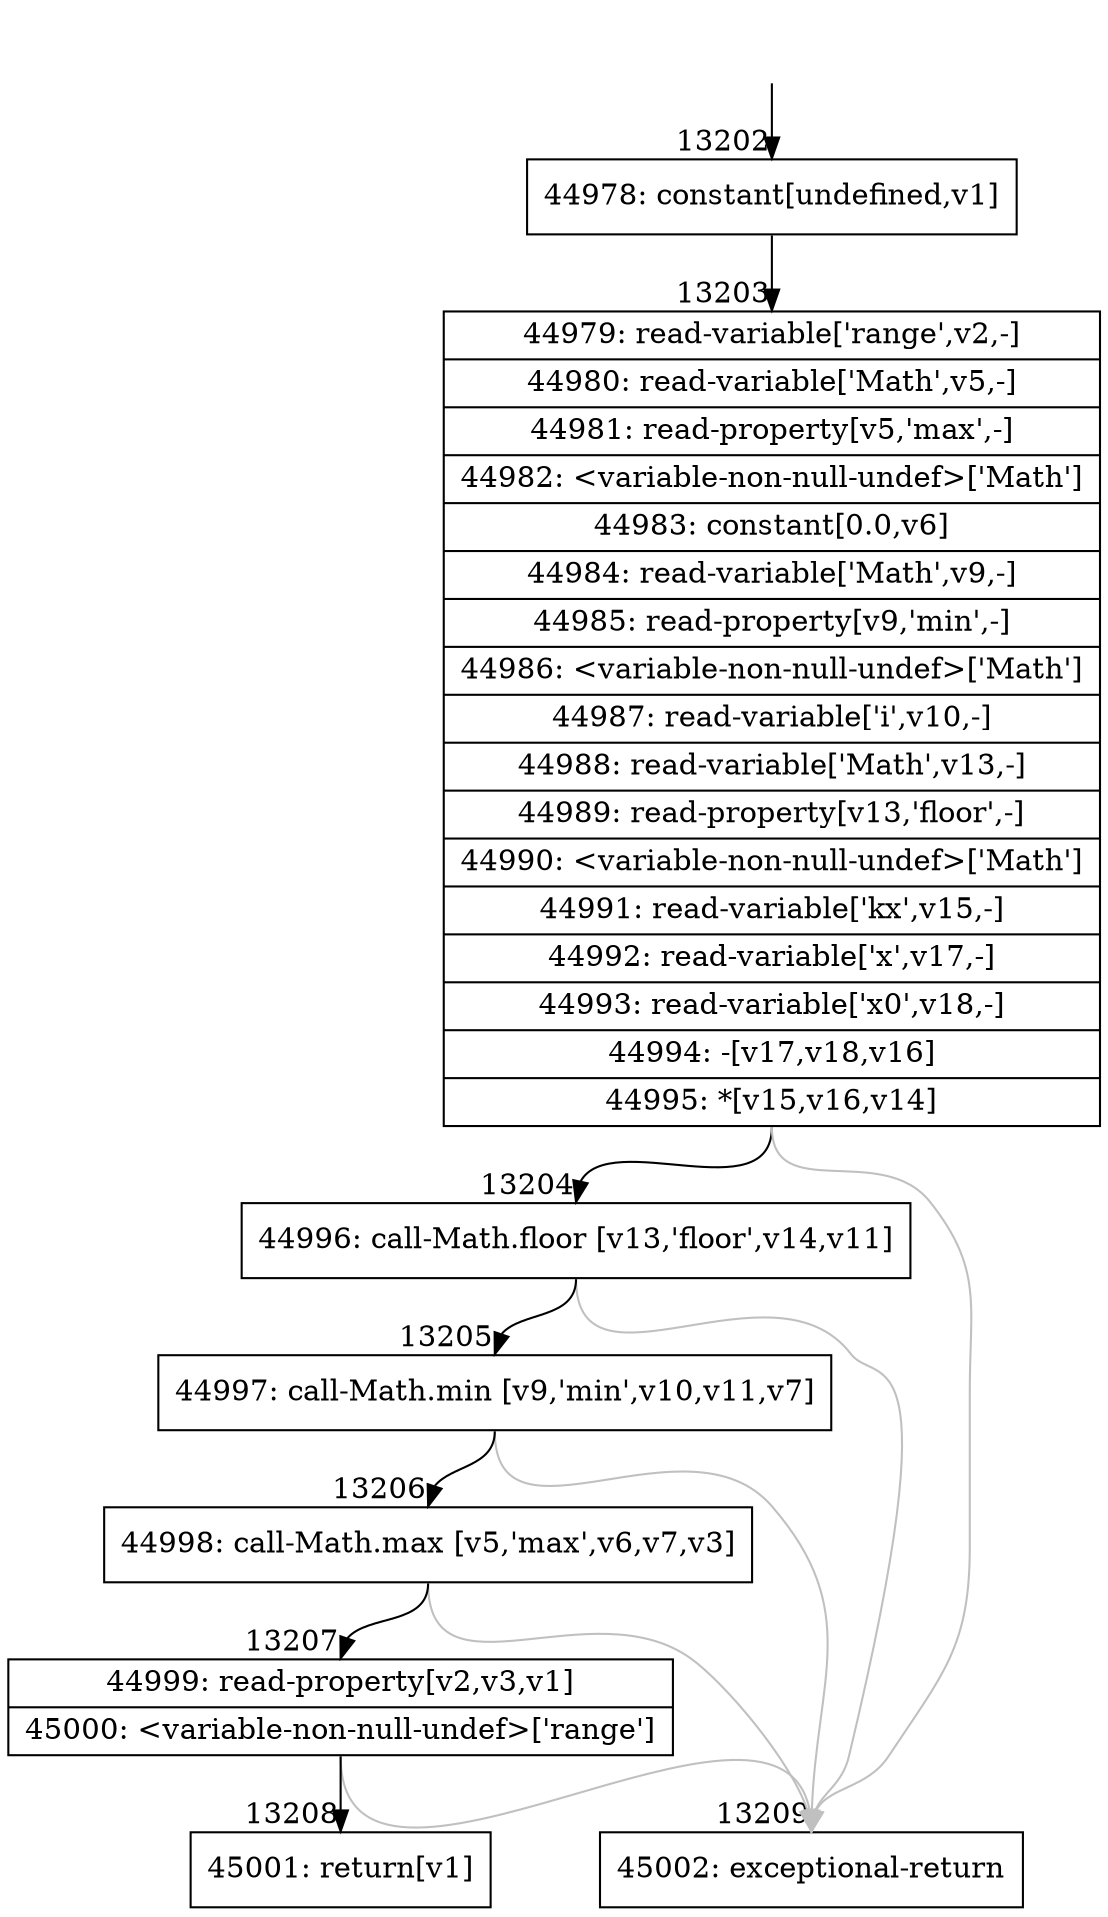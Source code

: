 digraph {
rankdir="TD"
BB_entry1229[shape=none,label=""];
BB_entry1229 -> BB13202 [tailport=s, headport=n, headlabel="    13202"]
BB13202 [shape=record label="{44978: constant[undefined,v1]}" ] 
BB13202 -> BB13203 [tailport=s, headport=n, headlabel="      13203"]
BB13203 [shape=record label="{44979: read-variable['range',v2,-]|44980: read-variable['Math',v5,-]|44981: read-property[v5,'max',-]|44982: \<variable-non-null-undef\>['Math']|44983: constant[0.0,v6]|44984: read-variable['Math',v9,-]|44985: read-property[v9,'min',-]|44986: \<variable-non-null-undef\>['Math']|44987: read-variable['i',v10,-]|44988: read-variable['Math',v13,-]|44989: read-property[v13,'floor',-]|44990: \<variable-non-null-undef\>['Math']|44991: read-variable['kx',v15,-]|44992: read-variable['x',v17,-]|44993: read-variable['x0',v18,-]|44994: -[v17,v18,v16]|44995: *[v15,v16,v14]}" ] 
BB13203 -> BB13204 [tailport=s, headport=n, headlabel="      13204"]
BB13203 -> BB13209 [tailport=s, headport=n, color=gray, headlabel="      13209"]
BB13204 [shape=record label="{44996: call-Math.floor [v13,'floor',v14,v11]}" ] 
BB13204 -> BB13205 [tailport=s, headport=n, headlabel="      13205"]
BB13204 -> BB13209 [tailport=s, headport=n, color=gray]
BB13205 [shape=record label="{44997: call-Math.min [v9,'min',v10,v11,v7]}" ] 
BB13205 -> BB13206 [tailport=s, headport=n, headlabel="      13206"]
BB13205 -> BB13209 [tailport=s, headport=n, color=gray]
BB13206 [shape=record label="{44998: call-Math.max [v5,'max',v6,v7,v3]}" ] 
BB13206 -> BB13207 [tailport=s, headport=n, headlabel="      13207"]
BB13206 -> BB13209 [tailport=s, headport=n, color=gray]
BB13207 [shape=record label="{44999: read-property[v2,v3,v1]|45000: \<variable-non-null-undef\>['range']}" ] 
BB13207 -> BB13208 [tailport=s, headport=n, headlabel="      13208"]
BB13207 -> BB13209 [tailport=s, headport=n, color=gray]
BB13208 [shape=record label="{45001: return[v1]}" ] 
BB13209 [shape=record label="{45002: exceptional-return}" ] 
//#$~ 7860
}
